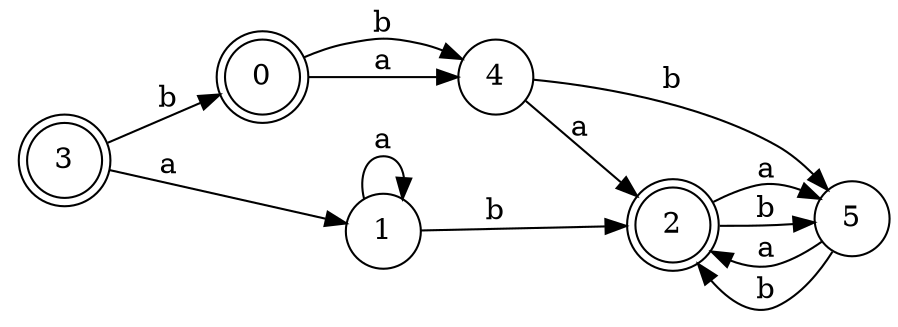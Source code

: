 digraph n5_3 {
__start0 [label="" shape="none"];

rankdir=LR;
size="8,5";

s0 [style="rounded,filled", color="black", fillcolor="white" shape="doublecircle", label="0"];
s1 [style="filled", color="black", fillcolor="white" shape="circle", label="1"];
s2 [style="rounded,filled", color="black", fillcolor="white" shape="doublecircle", label="2"];
s3 [style="rounded,filled", color="black", fillcolor="white" shape="doublecircle", label="3"];
s4 [style="filled", color="black", fillcolor="white" shape="circle", label="4"];
s5 [style="filled", color="black", fillcolor="white" shape="circle", label="5"];
s0 -> s4 [label="a"];
s0 -> s4 [label="b"];
s1 -> s1 [label="a"];
s1 -> s2 [label="b"];
s2 -> s5 [label="a"];
s2 -> s5 [label="b"];
s3 -> s1 [label="a"];
s3 -> s0 [label="b"];
s4 -> s2 [label="a"];
s4 -> s5 [label="b"];
s5 -> s2 [label="a"];
s5 -> s2 [label="b"];

}